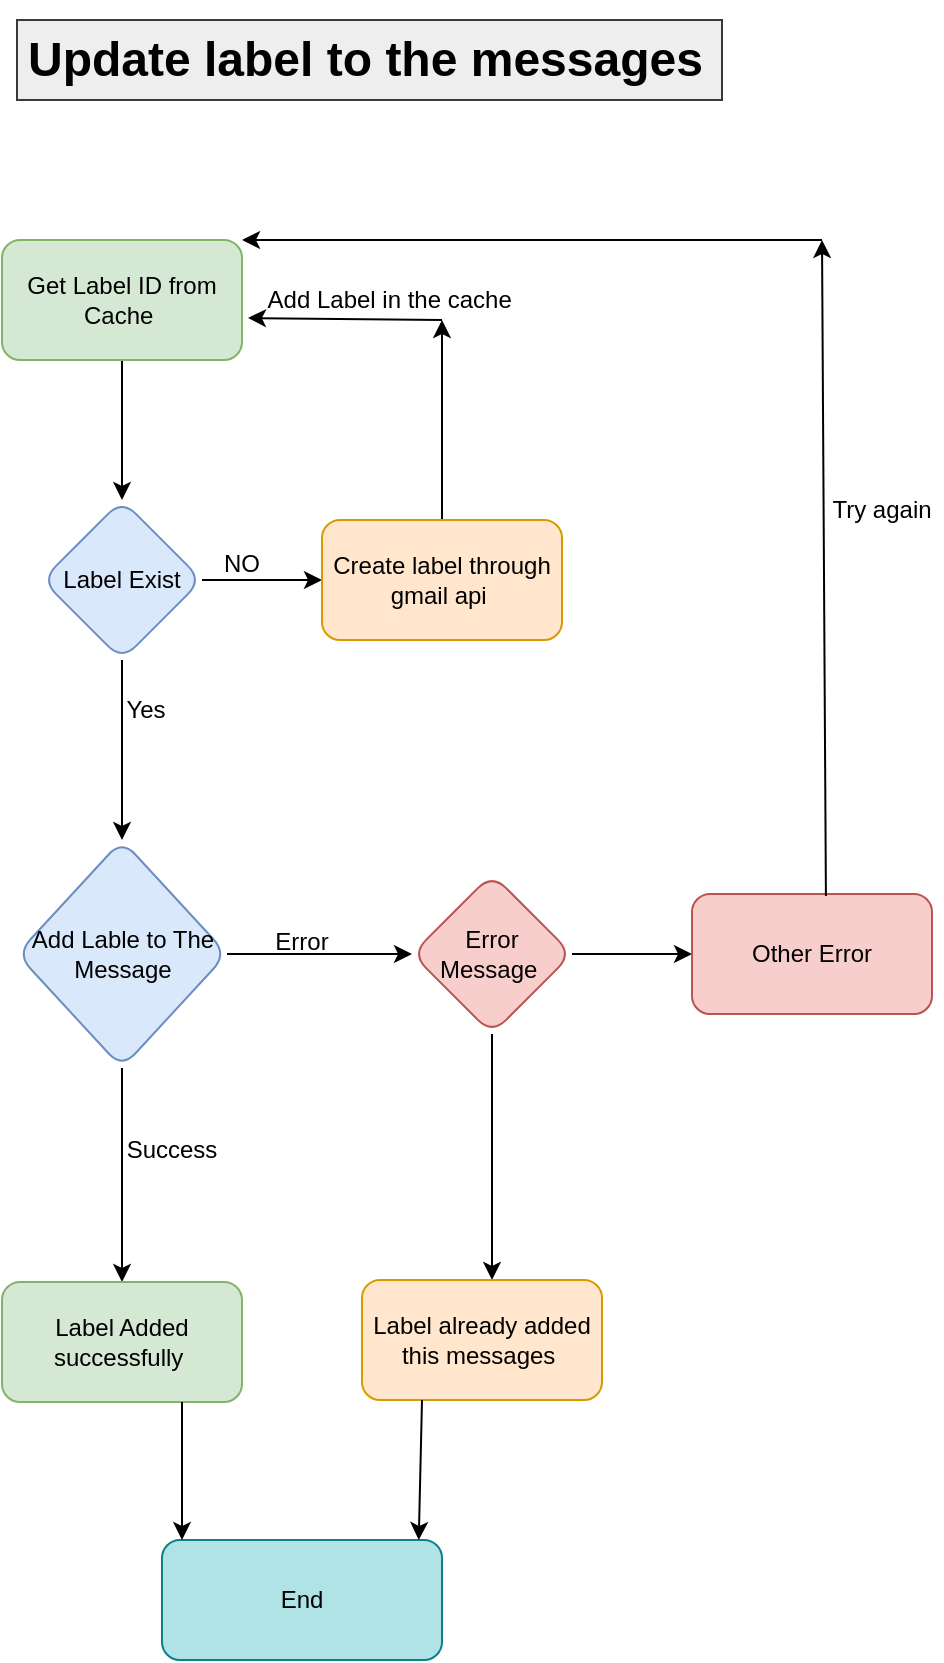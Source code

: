 <mxfile version="20.0.3" type="github">
  <diagram id="C5RBs43oDa-KdzZeNtuy" name="Page-1">
    <mxGraphModel dx="1426" dy="769" grid="1" gridSize="10" guides="1" tooltips="1" connect="1" arrows="1" fold="1" page="1" pageScale="1" pageWidth="827" pageHeight="1169" math="0" shadow="0">
      <root>
        <mxCell id="WIyWlLk6GJQsqaUBKTNV-0" />
        <mxCell id="WIyWlLk6GJQsqaUBKTNV-1" parent="WIyWlLk6GJQsqaUBKTNV-0" />
        <mxCell id="WKohlmqHKX6ht85vBPTF-11" value="" style="edgeStyle=orthogonalEdgeStyle;rounded=0;orthogonalLoop=1;jettySize=auto;html=1;" edge="1" parent="WIyWlLk6GJQsqaUBKTNV-1" source="WKohlmqHKX6ht85vBPTF-9" target="WKohlmqHKX6ht85vBPTF-10">
          <mxGeometry relative="1" as="geometry" />
        </mxCell>
        <mxCell id="WKohlmqHKX6ht85vBPTF-9" value="Get Label ID from Cache&amp;nbsp;" style="rounded=1;whiteSpace=wrap;html=1;fillColor=#d5e8d4;strokeColor=#82b366;" vertex="1" parent="WIyWlLk6GJQsqaUBKTNV-1">
          <mxGeometry x="310" y="120" width="120" height="60" as="geometry" />
        </mxCell>
        <mxCell id="WKohlmqHKX6ht85vBPTF-13" value="" style="edgeStyle=orthogonalEdgeStyle;rounded=0;orthogonalLoop=1;jettySize=auto;html=1;" edge="1" parent="WIyWlLk6GJQsqaUBKTNV-1" source="WKohlmqHKX6ht85vBPTF-10" target="WKohlmqHKX6ht85vBPTF-12">
          <mxGeometry relative="1" as="geometry" />
        </mxCell>
        <mxCell id="WKohlmqHKX6ht85vBPTF-15" value="" style="edgeStyle=orthogonalEdgeStyle;rounded=0;orthogonalLoop=1;jettySize=auto;html=1;" edge="1" parent="WIyWlLk6GJQsqaUBKTNV-1" source="WKohlmqHKX6ht85vBPTF-10">
          <mxGeometry relative="1" as="geometry">
            <mxPoint x="370" y="420" as="targetPoint" />
          </mxGeometry>
        </mxCell>
        <mxCell id="WKohlmqHKX6ht85vBPTF-10" value="Label Exist" style="rhombus;whiteSpace=wrap;html=1;rounded=1;fillColor=#dae8fc;strokeColor=#6c8ebf;" vertex="1" parent="WIyWlLk6GJQsqaUBKTNV-1">
          <mxGeometry x="330" y="250" width="80" height="80" as="geometry" />
        </mxCell>
        <mxCell id="WKohlmqHKX6ht85vBPTF-19" value="" style="edgeStyle=orthogonalEdgeStyle;rounded=0;orthogonalLoop=1;jettySize=auto;html=1;" edge="1" parent="WIyWlLk6GJQsqaUBKTNV-1" source="WKohlmqHKX6ht85vBPTF-12">
          <mxGeometry relative="1" as="geometry">
            <mxPoint x="530" y="160" as="targetPoint" />
          </mxGeometry>
        </mxCell>
        <mxCell id="WKohlmqHKX6ht85vBPTF-12" value="Create label through gmail api&amp;nbsp;" style="whiteSpace=wrap;html=1;rounded=1;fillColor=#ffe6cc;strokeColor=#d79b00;" vertex="1" parent="WIyWlLk6GJQsqaUBKTNV-1">
          <mxGeometry x="470" y="260" width="120" height="60" as="geometry" />
        </mxCell>
        <mxCell id="WKohlmqHKX6ht85vBPTF-23" value="" style="edgeStyle=orthogonalEdgeStyle;rounded=0;orthogonalLoop=1;jettySize=auto;html=1;" edge="1" parent="WIyWlLk6GJQsqaUBKTNV-1" source="WKohlmqHKX6ht85vBPTF-14" target="WKohlmqHKX6ht85vBPTF-22">
          <mxGeometry relative="1" as="geometry" />
        </mxCell>
        <mxCell id="WKohlmqHKX6ht85vBPTF-25" value="" style="edgeStyle=orthogonalEdgeStyle;rounded=0;orthogonalLoop=1;jettySize=auto;html=1;" edge="1" parent="WIyWlLk6GJQsqaUBKTNV-1" source="WKohlmqHKX6ht85vBPTF-14" target="WKohlmqHKX6ht85vBPTF-24">
          <mxGeometry relative="1" as="geometry" />
        </mxCell>
        <mxCell id="WKohlmqHKX6ht85vBPTF-14" value="Add Lable to The Message" style="rhombus;whiteSpace=wrap;html=1;rounded=1;fillColor=#dae8fc;strokeColor=#6c8ebf;" vertex="1" parent="WIyWlLk6GJQsqaUBKTNV-1">
          <mxGeometry x="317.5" y="420" width="105" height="114" as="geometry" />
        </mxCell>
        <mxCell id="WKohlmqHKX6ht85vBPTF-16" value="NO" style="text;html=1;strokeColor=none;fillColor=none;align=center;verticalAlign=middle;whiteSpace=wrap;rounded=0;" vertex="1" parent="WIyWlLk6GJQsqaUBKTNV-1">
          <mxGeometry x="400" y="267" width="60" height="30" as="geometry" />
        </mxCell>
        <mxCell id="WKohlmqHKX6ht85vBPTF-17" value="Yes" style="text;html=1;strokeColor=none;fillColor=none;align=center;verticalAlign=middle;whiteSpace=wrap;rounded=0;" vertex="1" parent="WIyWlLk6GJQsqaUBKTNV-1">
          <mxGeometry x="352" y="340" width="60" height="30" as="geometry" />
        </mxCell>
        <mxCell id="WKohlmqHKX6ht85vBPTF-20" value="" style="endArrow=classic;html=1;rounded=0;entryX=1.025;entryY=0.65;entryDx=0;entryDy=0;entryPerimeter=0;" edge="1" parent="WIyWlLk6GJQsqaUBKTNV-1" target="WKohlmqHKX6ht85vBPTF-9">
          <mxGeometry width="50" height="50" relative="1" as="geometry">
            <mxPoint x="530" y="160" as="sourcePoint" />
            <mxPoint x="440" y="160" as="targetPoint" />
          </mxGeometry>
        </mxCell>
        <mxCell id="WKohlmqHKX6ht85vBPTF-21" value="Add Label in the cache&amp;nbsp;" style="text;html=1;align=center;verticalAlign=middle;resizable=0;points=[];autosize=1;strokeColor=none;fillColor=none;" vertex="1" parent="WIyWlLk6GJQsqaUBKTNV-1">
          <mxGeometry x="430" y="135" width="150" height="30" as="geometry" />
        </mxCell>
        <mxCell id="WKohlmqHKX6ht85vBPTF-22" value="Label Added successfully&amp;nbsp;" style="rounded=1;whiteSpace=wrap;html=1;fillColor=#d5e8d4;strokeColor=#82b366;" vertex="1" parent="WIyWlLk6GJQsqaUBKTNV-1">
          <mxGeometry x="310" y="641" width="120" height="60" as="geometry" />
        </mxCell>
        <mxCell id="WKohlmqHKX6ht85vBPTF-29" value="" style="edgeStyle=orthogonalEdgeStyle;rounded=0;orthogonalLoop=1;jettySize=auto;html=1;" edge="1" parent="WIyWlLk6GJQsqaUBKTNV-1" source="WKohlmqHKX6ht85vBPTF-24" target="WKohlmqHKX6ht85vBPTF-28">
          <mxGeometry relative="1" as="geometry">
            <Array as="points">
              <mxPoint x="555" y="600" />
              <mxPoint x="555" y="600" />
            </Array>
          </mxGeometry>
        </mxCell>
        <mxCell id="WKohlmqHKX6ht85vBPTF-31" value="" style="edgeStyle=orthogonalEdgeStyle;rounded=0;orthogonalLoop=1;jettySize=auto;html=1;" edge="1" parent="WIyWlLk6GJQsqaUBKTNV-1" source="WKohlmqHKX6ht85vBPTF-24" target="WKohlmqHKX6ht85vBPTF-30">
          <mxGeometry relative="1" as="geometry" />
        </mxCell>
        <mxCell id="WKohlmqHKX6ht85vBPTF-24" value="Error Message&amp;nbsp;" style="rhombus;whiteSpace=wrap;html=1;rounded=1;fillColor=#f8cecc;strokeColor=#b85450;" vertex="1" parent="WIyWlLk6GJQsqaUBKTNV-1">
          <mxGeometry x="515" y="437" width="80" height="80" as="geometry" />
        </mxCell>
        <mxCell id="WKohlmqHKX6ht85vBPTF-26" value="Error" style="text;html=1;strokeColor=none;fillColor=none;align=center;verticalAlign=middle;whiteSpace=wrap;rounded=0;" vertex="1" parent="WIyWlLk6GJQsqaUBKTNV-1">
          <mxGeometry x="430" y="456" width="60" height="30" as="geometry" />
        </mxCell>
        <mxCell id="WKohlmqHKX6ht85vBPTF-27" value="Success" style="text;html=1;strokeColor=none;fillColor=none;align=center;verticalAlign=middle;whiteSpace=wrap;rounded=0;" vertex="1" parent="WIyWlLk6GJQsqaUBKTNV-1">
          <mxGeometry x="365" y="560" width="60" height="30" as="geometry" />
        </mxCell>
        <mxCell id="WKohlmqHKX6ht85vBPTF-28" value="Label already added this messages&amp;nbsp;" style="whiteSpace=wrap;html=1;rounded=1;fillColor=#ffe6cc;strokeColor=#d79b00;" vertex="1" parent="WIyWlLk6GJQsqaUBKTNV-1">
          <mxGeometry x="490" y="640" width="120" height="60" as="geometry" />
        </mxCell>
        <mxCell id="WKohlmqHKX6ht85vBPTF-30" value="Other Error" style="whiteSpace=wrap;html=1;rounded=1;fillColor=#f8cecc;strokeColor=#b85450;fontStyle=0" vertex="1" parent="WIyWlLk6GJQsqaUBKTNV-1">
          <mxGeometry x="655" y="447" width="120" height="60" as="geometry" />
        </mxCell>
        <mxCell id="WKohlmqHKX6ht85vBPTF-33" value="" style="endArrow=classic;html=1;rounded=0;exitX=0.558;exitY=0.017;exitDx=0;exitDy=0;exitPerimeter=0;" edge="1" parent="WIyWlLk6GJQsqaUBKTNV-1" source="WKohlmqHKX6ht85vBPTF-30">
          <mxGeometry width="50" height="50" relative="1" as="geometry">
            <mxPoint x="690" y="440" as="sourcePoint" />
            <mxPoint x="720" y="120" as="targetPoint" />
          </mxGeometry>
        </mxCell>
        <mxCell id="WKohlmqHKX6ht85vBPTF-35" value="" style="endArrow=classic;html=1;rounded=0;entryX=1;entryY=0;entryDx=0;entryDy=0;" edge="1" parent="WIyWlLk6GJQsqaUBKTNV-1" target="WKohlmqHKX6ht85vBPTF-9">
          <mxGeometry width="50" height="50" relative="1" as="geometry">
            <mxPoint x="720" y="120" as="sourcePoint" />
            <mxPoint x="670" y="130" as="targetPoint" />
          </mxGeometry>
        </mxCell>
        <mxCell id="WKohlmqHKX6ht85vBPTF-37" value="Try again" style="text;html=1;strokeColor=none;fillColor=none;align=center;verticalAlign=middle;whiteSpace=wrap;rounded=0;" vertex="1" parent="WIyWlLk6GJQsqaUBKTNV-1">
          <mxGeometry x="720" y="240" width="60" height="30" as="geometry" />
        </mxCell>
        <mxCell id="WKohlmqHKX6ht85vBPTF-38" value="&lt;h1&gt;Update label to the messages&amp;nbsp;&lt;/h1&gt;" style="text;html=1;spacing=5;spacingTop=-20;whiteSpace=wrap;overflow=hidden;rounded=0;fillColor=#eeeeee;strokeColor=#36393d;" vertex="1" parent="WIyWlLk6GJQsqaUBKTNV-1">
          <mxGeometry x="317.5" y="10" width="352.5" height="40" as="geometry" />
        </mxCell>
        <mxCell id="WKohlmqHKX6ht85vBPTF-39" value="End" style="rounded=1;whiteSpace=wrap;html=1;fillColor=#b0e3e6;strokeColor=#0e8088;" vertex="1" parent="WIyWlLk6GJQsqaUBKTNV-1">
          <mxGeometry x="390" y="770" width="140" height="60" as="geometry" />
        </mxCell>
        <mxCell id="WKohlmqHKX6ht85vBPTF-41" value="" style="endArrow=classic;html=1;rounded=0;exitX=0.25;exitY=1;exitDx=0;exitDy=0;entryX=0.917;entryY=0;entryDx=0;entryDy=0;entryPerimeter=0;" edge="1" parent="WIyWlLk6GJQsqaUBKTNV-1" source="WKohlmqHKX6ht85vBPTF-28" target="WKohlmqHKX6ht85vBPTF-39">
          <mxGeometry width="50" height="50" relative="1" as="geometry">
            <mxPoint x="530" y="780" as="sourcePoint" />
            <mxPoint x="580" y="730" as="targetPoint" />
          </mxGeometry>
        </mxCell>
        <mxCell id="WKohlmqHKX6ht85vBPTF-43" value="" style="endArrow=classic;html=1;rounded=0;exitX=0.75;exitY=1;exitDx=0;exitDy=0;" edge="1" parent="WIyWlLk6GJQsqaUBKTNV-1" source="WKohlmqHKX6ht85vBPTF-22">
          <mxGeometry width="50" height="50" relative="1" as="geometry">
            <mxPoint x="380" y="790" as="sourcePoint" />
            <mxPoint x="400" y="770" as="targetPoint" />
          </mxGeometry>
        </mxCell>
      </root>
    </mxGraphModel>
  </diagram>
</mxfile>
